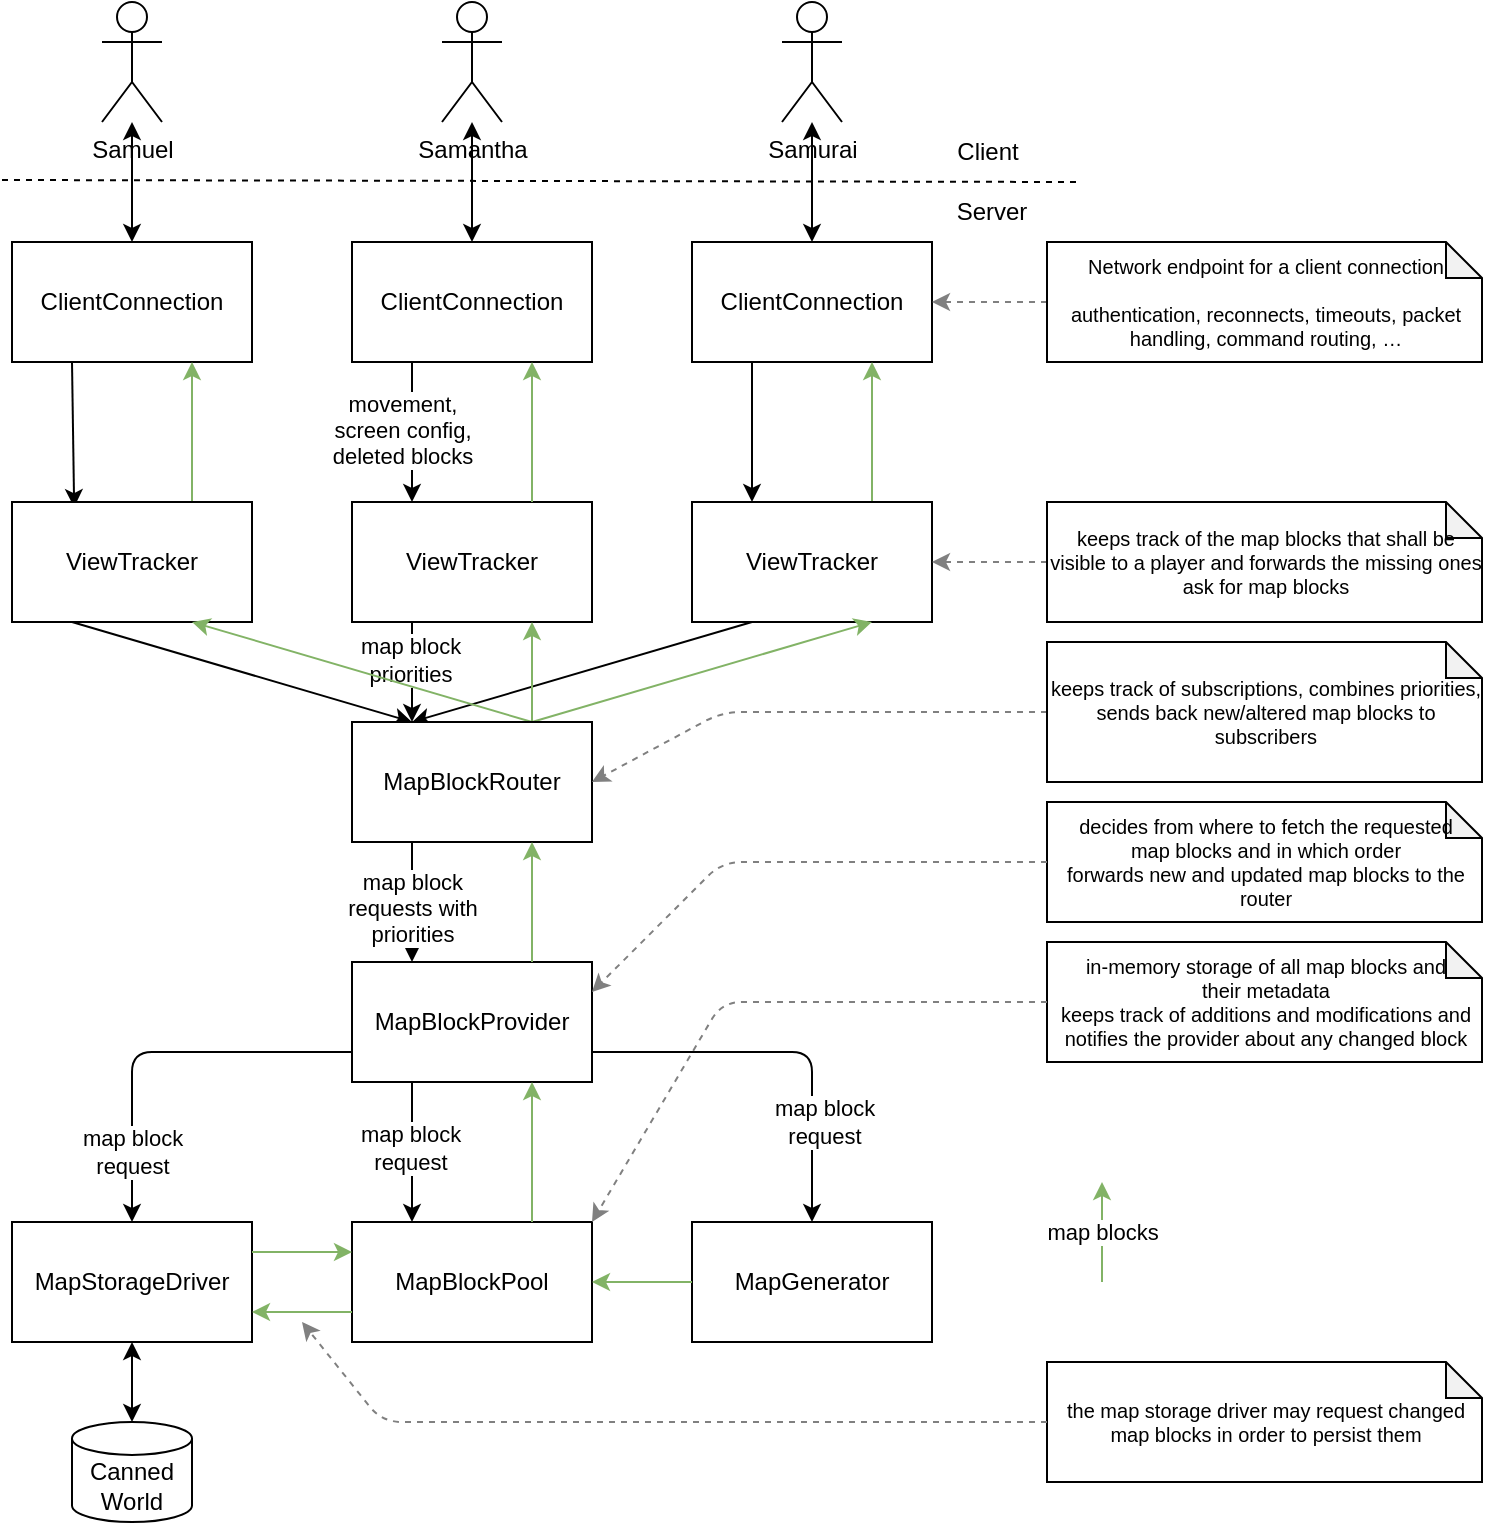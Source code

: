 <mxfile>
    <diagram id="dU4bzXiA0EDd6pr_61T8" name="Page-1">
        <mxGraphModel dx="1227" dy="946" grid="1" gridSize="10" guides="1" tooltips="1" connect="1" arrows="1" fold="1" page="1" pageScale="1" pageWidth="787" pageHeight="787" math="0" shadow="0">
            <root>
                <mxCell id="0"/>
                <mxCell id="1" parent="0"/>
                <mxCell id="2" value="Samuel" style="shape=umlActor;verticalLabelPosition=bottom;verticalAlign=top;html=1;outlineConnect=0;" vertex="1" parent="1">
                    <mxGeometry x="70" y="10" width="30" height="60" as="geometry"/>
                </mxCell>
                <mxCell id="3" value="Samantha" style="shape=umlActor;verticalLabelPosition=bottom;verticalAlign=top;html=1;outlineConnect=0;" vertex="1" parent="1">
                    <mxGeometry x="240" y="10" width="30" height="60" as="geometry"/>
                </mxCell>
                <mxCell id="4" value="Samurai" style="shape=umlActor;verticalLabelPosition=bottom;verticalAlign=top;html=1;outlineConnect=0;" vertex="1" parent="1">
                    <mxGeometry x="410" y="10" width="30" height="60" as="geometry"/>
                </mxCell>
                <mxCell id="5" value="" style="endArrow=none;dashed=1;html=1;" edge="1" parent="1">
                    <mxGeometry width="50" height="50" relative="1" as="geometry">
                        <mxPoint x="20" y="99" as="sourcePoint"/>
                        <mxPoint x="560" y="100" as="targetPoint"/>
                    </mxGeometry>
                </mxCell>
                <mxCell id="9" style="edgeStyle=none;html=1;startArrow=classic;startFill=1;" edge="1" parent="1" source="6" target="2">
                    <mxGeometry relative="1" as="geometry"/>
                </mxCell>
                <mxCell id="13" value="" style="edgeStyle=none;html=1;entryX=0.259;entryY=0.043;entryDx=0;entryDy=0;entryPerimeter=0;exitX=0.25;exitY=1;exitDx=0;exitDy=0;" edge="1" parent="1" source="6" target="12">
                    <mxGeometry relative="1" as="geometry"/>
                </mxCell>
                <mxCell id="6" value="ClientConnection&lt;span style=&quot;font-family: monospace; font-size: 0px; text-align: start; text-wrap-mode: nowrap;&quot;&gt;%3CmxGraphModel%3E%3Croot%3E%3CmxCell%20id%3D%220%22%2F%3E%3CmxCell%20id%3D%221%22%20parent%3D%220%22%2F%3E%3CmxCell%20id%3D%222%22%20value%3D%22Samantha%22%20style%3D%22shape%3DumlActor%3BverticalLabelPosition%3Dbottom%3BverticalAlign%3Dtop%3Bhtml%3D1%3BoutlineConnect%3D0%3B%22%20vertex%3D%221%22%20parent%3D%221%22%3E%3CmxGeometry%20x%3D%22420%22%20y%3D%2250%22%20width%3D%2230%22%20height%3D%2260%22%20as%3D%22geometry%22%2F%3E%3C%2FmxCell%3E%3C%2Froot%3E%3C%2FmxGraphModel%3E&lt;/span&gt;" style="rounded=0;whiteSpace=wrap;html=1;" vertex="1" parent="1">
                    <mxGeometry x="25" y="130" width="120" height="60" as="geometry"/>
                </mxCell>
                <mxCell id="10" style="edgeStyle=none;html=1;startArrow=classic;startFill=1;" edge="1" parent="1" source="7" target="3">
                    <mxGeometry relative="1" as="geometry"/>
                </mxCell>
                <mxCell id="16" style="edgeStyle=none;html=1;entryX=0.25;entryY=0;entryDx=0;entryDy=0;exitX=0.25;exitY=1;exitDx=0;exitDy=0;" edge="1" parent="1" source="7" target="14">
                    <mxGeometry relative="1" as="geometry"/>
                </mxCell>
                <mxCell id="25" value="movement,&lt;div&gt;screen config,&lt;/div&gt;&lt;div&gt;deleted blocks&lt;/div&gt;" style="edgeLabel;html=1;align=center;verticalAlign=middle;resizable=0;points=[];" vertex="1" connectable="0" parent="16">
                    <mxGeometry x="0.173" y="2" relative="1" as="geometry">
                        <mxPoint x="-7" y="-7" as="offset"/>
                    </mxGeometry>
                </mxCell>
                <mxCell id="7" value="ClientConnection&lt;span style=&quot;font-family: monospace; font-size: 0px; text-align: start; text-wrap-mode: nowrap;&quot;&gt;%3CmxGraphModel%3E%3Croot%3E%3CmxCell%20id%3D%220%22%2F%3E%3CmxCell%20id%3D%221%22%20parent%3D%220%22%2F%3E%3CmxCell%20id%3D%222%22%20value%3D%22Samantha%22%20style%3D%22shape%3DumlActor%3BverticalLabelPosition%3Dbottom%3BverticalAlign%3Dtop%3Bhtml%3D1%3BoutlineConnect%3D0%3B%22%20vertex%3D%221%22%20parent%3D%221%22%3E%3CmxGeometry%20x%3D%22420%22%20y%3D%2250%22%20width%3D%2230%22%20height%3D%2260%22%20as%3D%22geometry%22%2F%3E%3C%2FmxCell%3E%3C%2Froot%3E%3C%2FmxGraphModel%3E&lt;/span&gt;" style="rounded=0;whiteSpace=wrap;html=1;" vertex="1" parent="1">
                    <mxGeometry x="195" y="130" width="120" height="60" as="geometry"/>
                </mxCell>
                <mxCell id="11" style="edgeStyle=none;html=1;endArrow=classic;endFill=1;startArrow=classic;startFill=1;" edge="1" parent="1" source="8" target="4">
                    <mxGeometry relative="1" as="geometry"/>
                </mxCell>
                <mxCell id="17" style="edgeStyle=none;html=1;entryX=0.25;entryY=0;entryDx=0;entryDy=0;exitX=0.25;exitY=1;exitDx=0;exitDy=0;" edge="1" parent="1" source="8" target="15">
                    <mxGeometry relative="1" as="geometry"/>
                </mxCell>
                <mxCell id="8" value="ClientConnection&lt;span style=&quot;font-family: monospace; font-size: 0px; text-align: start; text-wrap-mode: nowrap;&quot;&gt;%3CmxGraphModel%3E%3Croot%3E%3CmxCell%20id%3D%220%22%2F%3E%3CmxCell%20id%3D%221%22%20parent%3D%220%22%2F%3E%3CmxCell%20id%3D%222%22%20value%3D%22Samantha%22%20style%3D%22shape%3DumlActor%3BverticalLabelPosition%3Dbottom%3BverticalAlign%3Dtop%3Bhtml%3D1%3BoutlineConnect%3D0%3B%22%20vertex%3D%221%22%20parent%3D%221%22%3E%3CmxGeometry%20x%3D%22420%22%20y%3D%2250%22%20width%3D%2230%22%20height%3D%2260%22%20as%3D%22geometry%22%2F%3E%3C%2FmxCell%3E%3C%2Froot%3E%3C%2FmxGraphModel%3E&lt;/span&gt;" style="rounded=0;whiteSpace=wrap;html=1;" vertex="1" parent="1">
                    <mxGeometry x="365" y="130" width="120" height="60" as="geometry"/>
                </mxCell>
                <mxCell id="22" style="edgeStyle=none;html=1;entryX=0.75;entryY=1;entryDx=0;entryDy=0;exitX=0.75;exitY=0;exitDx=0;exitDy=0;fillColor=#d5e8d4;strokeColor=#82b366;" edge="1" parent="1" source="12" target="6">
                    <mxGeometry relative="1" as="geometry"/>
                </mxCell>
                <mxCell id="28" style="edgeStyle=none;html=1;entryX=0.25;entryY=0;entryDx=0;entryDy=0;exitX=0.25;exitY=1;exitDx=0;exitDy=0;" edge="1" parent="1" source="12" target="23">
                    <mxGeometry relative="1" as="geometry"/>
                </mxCell>
                <mxCell id="12" value="ViewTracker&lt;span style=&quot;font-family: monospace; font-size: 0px; text-align: start; text-wrap-mode: nowrap;&quot;&gt;%3CmxGraphModel%3E%3Croot%3E%3CmxCell%20id%3D%220%22%2F%3E%3CmxCell%20id%3D%221%22%20parent%3D%220%22%2F%3E%3CmxCell%20id%3D%222%22%20value%3D%22Samantha%22%20style%3D%22shape%3DumlActor%3BverticalLabelPosition%3Dbottom%3BverticalAlign%3Dtop%3Bhtml%3D1%3BoutlineConnect%3D0%3B%22%20vertex%3D%221%22%20parent%3D%221%22%3E%3CmxGeometry%20x%3D%22420%22%20y%3D%2250%22%20width%3D%2230%22%20height%3D%2260%22%20as%3D%22geometry%22%2F%3E%3C%2FmxCell%3E%3C%2Froot%3E%3C%2FmxGraphModel%3E&lt;/span&gt;" style="rounded=0;whiteSpace=wrap;html=1;" vertex="1" parent="1">
                    <mxGeometry x="25" y="260" width="120" height="60" as="geometry"/>
                </mxCell>
                <mxCell id="27" style="edgeStyle=none;html=1;entryX=0.25;entryY=0;entryDx=0;entryDy=0;exitX=0.25;exitY=1;exitDx=0;exitDy=0;" edge="1" parent="1" source="14" target="23">
                    <mxGeometry relative="1" as="geometry"/>
                </mxCell>
                <mxCell id="30" value="&lt;div&gt;map block&lt;/div&gt;&lt;div&gt;priorities&lt;/div&gt;" style="edgeLabel;html=1;align=center;verticalAlign=middle;resizable=0;points=[];" vertex="1" connectable="0" parent="27">
                    <mxGeometry x="-0.262" y="-1" relative="1" as="geometry">
                        <mxPoint as="offset"/>
                    </mxGeometry>
                </mxCell>
                <mxCell id="14" value="ViewTracker&lt;span style=&quot;font-family: monospace; font-size: 0px; text-align: start; text-wrap-mode: nowrap;&quot;&gt;%3CmxGraphModel%3E%3Croot%3E%3CmxCell%20id%3D%220%22%2F%3E%3CmxCell%20id%3D%221%22%20parent%3D%220%22%2F%3E%3CmxCell%20id%3D%222%22%20value%3D%22Samantha%22%20style%3D%22shape%3DumlActor%3BverticalLabelPosition%3Dbottom%3BverticalAlign%3Dtop%3Bhtml%3D1%3BoutlineConnect%3D0%3B%22%20vertex%3D%221%22%20parent%3D%221%22%3E%3CmxGeometry%20x%3D%22420%22%20y%3D%2250%22%20width%3D%2230%22%20height%3D%2260%22%20as%3D%22geometry%22%2F%3E%3C%2FmxCell%3E%3C%2Froot%3E%3C%2FmxGraphModel%3E&lt;/span&gt;" style="rounded=0;whiteSpace=wrap;html=1;" vertex="1" parent="1">
                    <mxGeometry x="195" y="260" width="120" height="60" as="geometry"/>
                </mxCell>
                <mxCell id="18" style="edgeStyle=none;html=1;entryX=0.75;entryY=1;entryDx=0;entryDy=0;exitX=0.75;exitY=0;exitDx=0;exitDy=0;fillColor=#d5e8d4;strokeColor=#82b366;" edge="1" parent="1" source="15" target="8">
                    <mxGeometry relative="1" as="geometry"/>
                </mxCell>
                <mxCell id="29" style="edgeStyle=none;html=1;entryX=0.25;entryY=0;entryDx=0;entryDy=0;exitX=0.25;exitY=1;exitDx=0;exitDy=0;" edge="1" parent="1" source="15" target="23">
                    <mxGeometry relative="1" as="geometry"/>
                </mxCell>
                <mxCell id="15" value="ViewTracker&lt;span style=&quot;font-family: monospace; font-size: 0px; text-align: start; text-wrap-mode: nowrap;&quot;&gt;%3CmxGraphModel%3E%3Croot%3E%3CmxCell%20id%3D%220%22%2F%3E%3CmxCell%20id%3D%221%22%20parent%3D%220%22%2F%3E%3CmxCell%20id%3D%222%22%20value%3D%22Samantha%22%20style%3D%22shape%3DumlActor%3BverticalLabelPosition%3Dbottom%3BverticalAlign%3Dtop%3Bhtml%3D1%3BoutlineConnect%3D0%3B%22%20vertex%3D%221%22%20parent%3D%221%22%3E%3CmxGeometry%20x%3D%22420%22%20y%3D%2250%22%20width%3D%2230%22%20height%3D%2260%22%20as%3D%22geometry%22%2F%3E%3C%2FmxCell%3E%3C%2Froot%3E%3C%2FmxGraphModel%3E&lt;/span&gt;" style="rounded=0;whiteSpace=wrap;html=1;" vertex="1" parent="1">
                    <mxGeometry x="365" y="260" width="120" height="60" as="geometry"/>
                </mxCell>
                <mxCell id="21" style="edgeStyle=none;html=1;exitX=0.75;exitY=0;exitDx=0;exitDy=0;entryX=0.75;entryY=1;entryDx=0;entryDy=0;fillColor=#d5e8d4;strokeColor=#82b366;" edge="1" parent="1" source="14" target="7">
                    <mxGeometry relative="1" as="geometry">
                        <mxPoint x="310" y="210" as="targetPoint"/>
                    </mxGeometry>
                </mxCell>
                <mxCell id="33" style="edgeStyle=none;html=1;entryX=0.75;entryY=1;entryDx=0;entryDy=0;exitX=0.75;exitY=0;exitDx=0;exitDy=0;fillColor=#d5e8d4;strokeColor=#82b366;" edge="1" parent="1" source="23" target="15">
                    <mxGeometry relative="1" as="geometry"/>
                </mxCell>
                <mxCell id="34" style="edgeStyle=none;html=1;entryX=0.75;entryY=1;entryDx=0;entryDy=0;exitX=0.75;exitY=0;exitDx=0;exitDy=0;fillColor=#d5e8d4;strokeColor=#82b366;" edge="1" parent="1" source="23" target="14">
                    <mxGeometry relative="1" as="geometry">
                        <mxPoint x="280" y="340" as="targetPoint"/>
                    </mxGeometry>
                </mxCell>
                <mxCell id="35" style="edgeStyle=none;html=1;entryX=0.75;entryY=1;entryDx=0;entryDy=0;exitX=0.75;exitY=0;exitDx=0;exitDy=0;fillColor=#d5e8d4;strokeColor=#82b366;" edge="1" parent="1" source="23" target="12">
                    <mxGeometry relative="1" as="geometry"/>
                </mxCell>
                <mxCell id="45" value="" style="edgeStyle=none;html=1;exitX=0.25;exitY=1;exitDx=0;exitDy=0;entryX=0.25;entryY=0;entryDx=0;entryDy=0;" edge="1" parent="1" source="23" target="44">
                    <mxGeometry relative="1" as="geometry">
                        <mxPoint x="190" y="470" as="targetPoint"/>
                    </mxGeometry>
                </mxCell>
                <mxCell id="58" value="map block&lt;div&gt;requests with&lt;/div&gt;&lt;div&gt;priorities&lt;/div&gt;" style="edgeLabel;html=1;align=center;verticalAlign=middle;resizable=0;points=[];" vertex="1" connectable="0" parent="45">
                    <mxGeometry x="0.082" relative="1" as="geometry">
                        <mxPoint as="offset"/>
                    </mxGeometry>
                </mxCell>
                <mxCell id="23" value="MapBlockRouter&lt;span style=&quot;font-family: monospace; font-size: 0px; text-align: start; text-wrap-mode: nowrap;&quot;&gt;%3CmxGraphModel%3E%3Croot%3E%3CmxCell%20id%3D%220%22%2F%3E%3CmxCell%20id%3D%221%22%20parent%3D%220%22%2F%3E%3CmxCell%20id%3D%222%22%20value%3D%22Samantha%22%20style%3D%22shape%3DumlActor%3BverticalLabelPosition%3Dbottom%3BverticalAlign%3Dtop%3Bhtml%3D1%3BoutlineConnect%3D0%3B%22%20vertex%3D%221%22%20parent%3D%221%22%3E%3CmxGeometry%20x%3D%22420%22%20y%3D%2250%22%20width%3D%2230%22%20height%3D%2260%22%20as%3D%22geometry%22%2F%3E%3C%2FmxCell%3E%3C%2Froot%3E%3C%2FmxGraphModel%3E&lt;/span&gt;" style="rounded=0;whiteSpace=wrap;html=1;" vertex="1" parent="1">
                    <mxGeometry x="195" y="370" width="120" height="60" as="geometry"/>
                </mxCell>
                <mxCell id="31" value="Client" style="text;html=1;align=center;verticalAlign=middle;whiteSpace=wrap;rounded=0;" vertex="1" parent="1">
                    <mxGeometry x="482.5" y="70" width="60" height="30" as="geometry"/>
                </mxCell>
                <mxCell id="32" value="Server" style="text;html=1;align=center;verticalAlign=middle;whiteSpace=wrap;rounded=0;" vertex="1" parent="1">
                    <mxGeometry x="485" y="100" width="60" height="30" as="geometry"/>
                </mxCell>
                <mxCell id="38" style="edgeStyle=none;html=1;entryX=1;entryY=0.5;entryDx=0;entryDy=0;dashed=1;strokeColor=#808080;" edge="1" parent="1" source="37" target="23">
                    <mxGeometry relative="1" as="geometry">
                        <Array as="points">
                            <mxPoint x="380" y="365"/>
                        </Array>
                    </mxGeometry>
                </mxCell>
                <mxCell id="37" value="keeps track of subscriptions,&amp;nbsp;&lt;span style=&quot;background-color: transparent;&quot;&gt;combines priorities,&lt;/span&gt;&lt;div&gt;sends back new/altered map blocks to subscribers&lt;/div&gt;" style="shape=note;whiteSpace=wrap;html=1;backgroundOutline=1;darkOpacity=0.05;size=18;fontSize=10;" vertex="1" parent="1">
                    <mxGeometry x="542.5" y="330" width="217.5" height="70" as="geometry"/>
                </mxCell>
                <mxCell id="40" style="edgeStyle=none;html=1;entryX=1;entryY=0.5;entryDx=0;entryDy=0;dashed=1;strokeColor=#808080;" edge="1" parent="1" source="39" target="15">
                    <mxGeometry relative="1" as="geometry"/>
                </mxCell>
                <mxCell id="39" value="keeps track of the map blocks that shall be visible to a player and forwards the missing ones&lt;div&gt;ask for map blocks&lt;/div&gt;" style="shape=note;whiteSpace=wrap;html=1;backgroundOutline=1;darkOpacity=0.05;size=18;fontSize=10;" vertex="1" parent="1">
                    <mxGeometry x="542.5" y="260" width="217.5" height="60" as="geometry"/>
                </mxCell>
                <mxCell id="41" style="edgeStyle=none;html=1;entryX=1;entryY=0.5;entryDx=0;entryDy=0;dashed=1;strokeColor=#808080;" edge="1" parent="1" source="42" target="8">
                    <mxGeometry relative="1" as="geometry">
                        <mxPoint x="535" y="177.5" as="targetPoint"/>
                    </mxGeometry>
                </mxCell>
                <mxCell id="42" value="Network endpoint&amp;nbsp;&lt;span style=&quot;background-color: transparent;&quot;&gt;for a client connection&lt;/span&gt;&lt;div&gt;&lt;br&gt;&lt;div&gt;authentication, reconnects, timeouts, packet handling,&amp;nbsp;&lt;span style=&quot;background-color: transparent;&quot;&gt;command routing, …&lt;/span&gt;&lt;/div&gt;&lt;/div&gt;" style="shape=note;whiteSpace=wrap;html=1;backgroundOutline=1;darkOpacity=0.05;size=18;fontSize=10;" vertex="1" parent="1">
                    <mxGeometry x="542.5" y="130" width="217.5" height="60" as="geometry"/>
                </mxCell>
                <mxCell id="44" value="MapBlockProvider" style="rounded=0;whiteSpace=wrap;html=1;" vertex="1" parent="1">
                    <mxGeometry x="195" y="490" width="120" height="60" as="geometry"/>
                </mxCell>
                <mxCell id="46" value="MapBlockPool" style="rounded=0;whiteSpace=wrap;html=1;" vertex="1" parent="1">
                    <mxGeometry x="195" y="620" width="120" height="60" as="geometry"/>
                </mxCell>
                <mxCell id="47" style="edgeStyle=none;html=1;entryX=0.75;entryY=1;entryDx=0;entryDy=0;fillColor=#d5e8d4;strokeColor=#82b366;exitX=0.75;exitY=0;exitDx=0;exitDy=0;" edge="1" parent="1" source="44" target="23">
                    <mxGeometry relative="1" as="geometry">
                        <mxPoint x="300" y="470" as="sourcePoint"/>
                        <mxPoint x="515" y="320" as="targetPoint"/>
                    </mxGeometry>
                </mxCell>
                <mxCell id="48" value="Canned&lt;div&gt;World&lt;/div&gt;" style="shape=cylinder3;whiteSpace=wrap;html=1;boundedLbl=1;backgroundOutline=1;size=8.226;" vertex="1" parent="1">
                    <mxGeometry x="55" y="720" width="60" height="50" as="geometry"/>
                </mxCell>
                <mxCell id="49" style="edgeStyle=none;html=1;entryX=0.75;entryY=1;entryDx=0;entryDy=0;fillColor=#d5e8d4;strokeColor=#82b366;exitX=0.75;exitY=0;exitDx=0;exitDy=0;" edge="1" parent="1" source="46" target="44">
                    <mxGeometry relative="1" as="geometry">
                        <mxPoint x="290" y="620" as="sourcePoint"/>
                        <mxPoint x="290" y="560" as="targetPoint"/>
                    </mxGeometry>
                </mxCell>
                <mxCell id="50" value="" style="edgeStyle=none;html=1;exitX=0.25;exitY=1;exitDx=0;exitDy=0;entryX=0.25;entryY=0;entryDx=0;entryDy=0;" edge="1" parent="1" source="44" target="46">
                    <mxGeometry relative="1" as="geometry">
                        <mxPoint x="220" y="540" as="sourcePoint"/>
                        <mxPoint x="220" y="600" as="targetPoint"/>
                    </mxGeometry>
                </mxCell>
                <mxCell id="59" value="map block&lt;div&gt;request&lt;/div&gt;" style="edgeLabel;html=1;align=center;verticalAlign=middle;resizable=0;points=[];" vertex="1" connectable="0" parent="50">
                    <mxGeometry x="0.071" y="-1" relative="1" as="geometry">
                        <mxPoint y="-5" as="offset"/>
                    </mxGeometry>
                </mxCell>
                <mxCell id="51" value="MapStorageDriver" style="rounded=0;whiteSpace=wrap;html=1;" vertex="1" parent="1">
                    <mxGeometry x="25" y="620" width="120" height="60" as="geometry"/>
                </mxCell>
                <mxCell id="52" value="" style="edgeStyle=none;html=1;exitX=0;exitY=0.75;exitDx=0;exitDy=0;entryX=0.5;entryY=0;entryDx=0;entryDy=0;" edge="1" parent="1" source="44" target="51">
                    <mxGeometry relative="1" as="geometry">
                        <mxPoint x="235" y="560" as="sourcePoint"/>
                        <mxPoint x="235" y="610" as="targetPoint"/>
                        <Array as="points">
                            <mxPoint x="85" y="535"/>
                        </Array>
                    </mxGeometry>
                </mxCell>
                <mxCell id="60" value="map block&lt;div&gt;request&lt;/div&gt;" style="edgeLabel;html=1;align=center;verticalAlign=middle;resizable=0;points=[];" vertex="1" connectable="0" parent="52">
                    <mxGeometry x="0.524" y="-1" relative="1" as="geometry">
                        <mxPoint x="1" y="11" as="offset"/>
                    </mxGeometry>
                </mxCell>
                <mxCell id="53" style="edgeStyle=none;html=1;entryX=0;entryY=0.25;entryDx=0;entryDy=0;fillColor=#d5e8d4;strokeColor=#82b366;exitX=1;exitY=0.25;exitDx=0;exitDy=0;" edge="1" parent="1" source="51" target="46">
                    <mxGeometry relative="1" as="geometry">
                        <mxPoint x="295" y="640" as="sourcePoint"/>
                        <mxPoint x="295" y="590" as="targetPoint"/>
                    </mxGeometry>
                </mxCell>
                <mxCell id="54" value="MapGenerator" style="rounded=0;whiteSpace=wrap;html=1;" vertex="1" parent="1">
                    <mxGeometry x="365" y="620" width="120" height="60" as="geometry"/>
                </mxCell>
                <mxCell id="55" style="edgeStyle=none;html=1;entryX=0.5;entryY=0;entryDx=0;entryDy=0;entryPerimeter=0;startArrow=classic;startFill=1;" edge="1" parent="1" source="51" target="48">
                    <mxGeometry relative="1" as="geometry"/>
                </mxCell>
                <mxCell id="56" style="edgeStyle=none;html=1;entryX=1;entryY=0.5;entryDx=0;entryDy=0;fillColor=#d5e8d4;strokeColor=#82b366;exitX=0;exitY=0.5;exitDx=0;exitDy=0;" edge="1" parent="1" source="54" target="46">
                    <mxGeometry relative="1" as="geometry">
                        <mxPoint x="295" y="640" as="sourcePoint"/>
                        <mxPoint x="295" y="590" as="targetPoint"/>
                    </mxGeometry>
                </mxCell>
                <mxCell id="57" value="" style="edgeStyle=none;html=1;exitX=1;exitY=0.75;exitDx=0;exitDy=0;entryX=0.5;entryY=0;entryDx=0;entryDy=0;" edge="1" parent="1" source="44" target="54">
                    <mxGeometry relative="1" as="geometry">
                        <mxPoint x="235" y="560" as="sourcePoint"/>
                        <mxPoint x="235" y="610" as="targetPoint"/>
                        <Array as="points">
                            <mxPoint x="425" y="535"/>
                        </Array>
                    </mxGeometry>
                </mxCell>
                <mxCell id="61" value="map block&lt;div&gt;request&lt;/div&gt;" style="edgeLabel;html=1;align=center;verticalAlign=middle;resizable=0;points=[];" vertex="1" connectable="0" parent="57">
                    <mxGeometry x="-0.333" y="1" relative="1" as="geometry">
                        <mxPoint x="51" y="36" as="offset"/>
                    </mxGeometry>
                </mxCell>
                <mxCell id="62" value="map blocks" style="edgeStyle=none;html=1;entryX=0.75;entryY=1;entryDx=0;entryDy=0;fillColor=#d5e8d4;strokeColor=#82b366;" edge="1" parent="1">
                    <mxGeometry relative="1" as="geometry">
                        <mxPoint x="570" y="650" as="sourcePoint"/>
                        <mxPoint x="570" y="600" as="targetPoint"/>
                    </mxGeometry>
                </mxCell>
                <mxCell id="63" value="decides from where to&amp;nbsp;&lt;span style=&quot;background-color: transparent;&quot;&gt;fetch&amp;nbsp;&lt;/span&gt;&lt;span style=&quot;background-color: transparent;&quot;&gt;the requested&lt;/span&gt;&lt;div&gt;&lt;span style=&quot;background-color: transparent;&quot;&gt;map blocks and in which order&lt;/span&gt;&lt;div&gt;&lt;div&gt;&lt;div&gt;forwards new and updated map blocks to the router&lt;/div&gt;&lt;/div&gt;&lt;/div&gt;&lt;/div&gt;" style="shape=note;whiteSpace=wrap;html=1;backgroundOutline=1;darkOpacity=0.05;size=18;fontSize=10;" vertex="1" parent="1">
                    <mxGeometry x="542.5" y="410" width="217.5" height="60" as="geometry"/>
                </mxCell>
                <mxCell id="64" style="edgeStyle=none;html=1;entryX=1;entryY=0.25;entryDx=0;entryDy=0;dashed=1;strokeColor=#808080;exitX=0;exitY=0.5;exitDx=0;exitDy=0;exitPerimeter=0;" edge="1" parent="1" source="63" target="44">
                    <mxGeometry relative="1" as="geometry">
                        <mxPoint x="553" y="402" as="sourcePoint"/>
                        <mxPoint x="325" y="410" as="targetPoint"/>
                        <Array as="points">
                            <mxPoint x="380" y="440"/>
                        </Array>
                    </mxGeometry>
                </mxCell>
                <mxCell id="65" style="edgeStyle=none;html=1;entryX=1;entryY=0.75;entryDx=0;entryDy=0;fillColor=#d5e8d4;strokeColor=#82b366;exitX=0;exitY=0.75;exitDx=0;exitDy=0;" edge="1" parent="1" source="46" target="51">
                    <mxGeometry relative="1" as="geometry">
                        <mxPoint x="220" y="710" as="sourcePoint"/>
                        <mxPoint x="205" y="660" as="targetPoint"/>
                    </mxGeometry>
                </mxCell>
                <mxCell id="66" value="in-memory storage of all map blocks and&lt;div&gt;their metadata&lt;div&gt;keeps track of additions and modifications and notifies the provider about any changed block&lt;/div&gt;&lt;/div&gt;" style="shape=note;whiteSpace=wrap;html=1;backgroundOutline=1;darkOpacity=0.05;size=18;fontSize=10;" vertex="1" parent="1">
                    <mxGeometry x="542.5" y="480" width="217.5" height="60" as="geometry"/>
                </mxCell>
                <mxCell id="67" style="edgeStyle=none;html=1;entryX=1;entryY=0;entryDx=0;entryDy=0;dashed=1;strokeColor=#808080;exitX=0;exitY=0.5;exitDx=0;exitDy=0;exitPerimeter=0;" edge="1" parent="1" source="66" target="46">
                    <mxGeometry relative="1" as="geometry">
                        <mxPoint x="553" y="450" as="sourcePoint"/>
                        <mxPoint x="325" y="515" as="targetPoint"/>
                        <Array as="points">
                            <mxPoint x="380" y="510"/>
                        </Array>
                    </mxGeometry>
                </mxCell>
                <mxCell id="69" value="the map storage driver may request changed&lt;div&gt;map blocks in order to persist them&lt;/div&gt;" style="shape=note;whiteSpace=wrap;html=1;backgroundOutline=1;darkOpacity=0.05;size=18;fontSize=10;" vertex="1" parent="1">
                    <mxGeometry x="542.5" y="690" width="217.5" height="60" as="geometry"/>
                </mxCell>
                <mxCell id="71" style="edgeStyle=none;html=1;dashed=1;strokeColor=#808080;exitX=0;exitY=0.5;exitDx=0;exitDy=0;exitPerimeter=0;" edge="1" parent="1" source="69">
                    <mxGeometry relative="1" as="geometry">
                        <mxPoint x="553" y="540" as="sourcePoint"/>
                        <mxPoint x="170" y="670" as="targetPoint"/>
                        <Array as="points">
                            <mxPoint x="210" y="720"/>
                        </Array>
                    </mxGeometry>
                </mxCell>
            </root>
        </mxGraphModel>
    </diagram>
</mxfile>